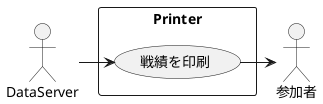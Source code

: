 '作成者 5345kk'
@startuml
  actor DataServer

  rectangle Printer{
      usecase 戦績を印刷




  }

'link'
DataServer->戦績を印刷


戦績を印刷->参加者
@enduml
